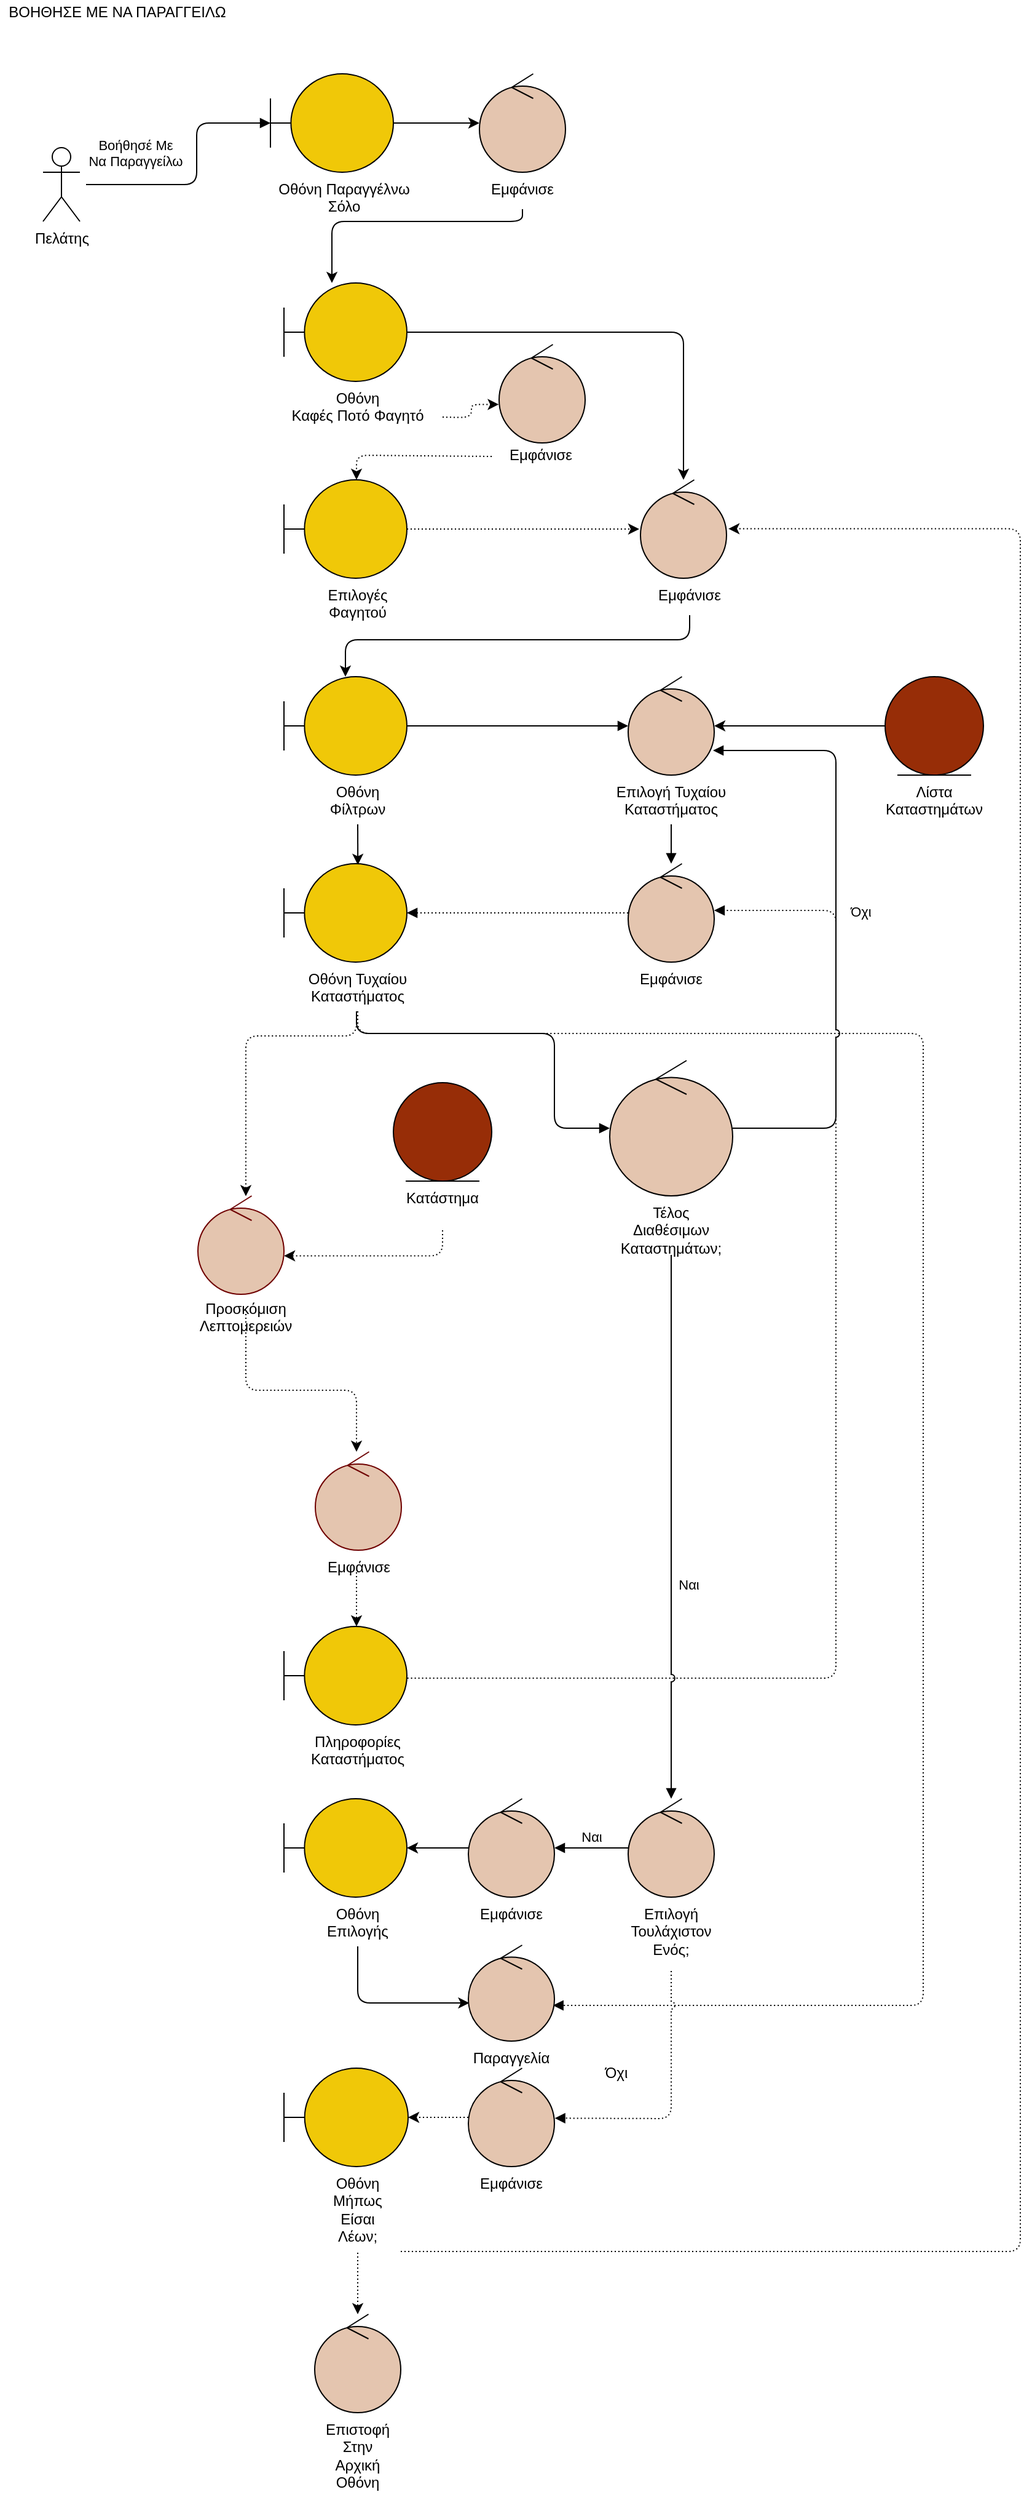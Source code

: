 <mxfile version="18.0.6" type="device"><diagram id="_NEF_zK0TXl3RWh3A6Ux" name="Page-1"><mxGraphModel dx="3276" dy="2011" grid="1" gridSize="10" guides="1" tooltips="1" connect="1" arrows="1" fold="1" page="1" pageScale="1" pageWidth="850" pageHeight="1100" math="0" shadow="0"><root><mxCell id="0"/><mxCell id="1" parent="0"/><mxCell id="Lf7wM1ZkM_XLtzdAGIcc-1" style="edgeStyle=orthogonalEdgeStyle;rounded=1;orthogonalLoop=1;jettySize=auto;html=1;fillColor=#0050ef;strokeColor=#000000;jumpStyle=arc;fontColor=#000000;labelBackgroundColor=none;align=center;endArrow=block;endFill=1;dashed=1;dashPattern=1 2;" edge="1" parent="1" source="Lf7wM1ZkM_XLtzdAGIcc-70" target="Lf7wM1ZkM_XLtzdAGIcc-59"><mxGeometry relative="1" as="geometry"><Array as="points"><mxPoint x="331" y="880"/><mxPoint x="791" y="880"/><mxPoint x="791" y="1670"/></Array></mxGeometry></mxCell><mxCell id="Lf7wM1ZkM_XLtzdAGIcc-2" value="" style="html=1;verticalAlign=bottom;endArrow=block;rounded=1;entryX=1.004;entryY=0.508;entryDx=0;entryDy=0;entryPerimeter=0;fillColor=#fa6800;strokeColor=#000000;jumpStyle=arc;dashed=1;dashPattern=1 2;fontColor=#000000;labelBackgroundColor=none;align=center;" edge="1" parent="1" source="Lf7wM1ZkM_XLtzdAGIcc-77" target="Lf7wM1ZkM_XLtzdAGIcc-53"><mxGeometry x="0.506" width="80" relative="1" as="geometry"><mxPoint x="400" y="1710.0" as="sourcePoint"/><mxPoint x="590" y="1720.0" as="targetPoint"/><Array as="points"><mxPoint x="586" y="1762"/></Array><mxPoint as="offset"/></mxGeometry></mxCell><mxCell id="Lf7wM1ZkM_XLtzdAGIcc-3" value="Πελάτης" style="shape=umlActor;verticalLabelPosition=bottom;verticalAlign=top;html=1;fontColor=#000000;labelBackgroundColor=none;align=center;" vertex="1" parent="1"><mxGeometry x="75" y="160" width="30" height="60" as="geometry"/></mxCell><mxCell id="Lf7wM1ZkM_XLtzdAGIcc-4" style="edgeStyle=orthogonalEdgeStyle;rounded=1;orthogonalLoop=1;jettySize=auto;html=1;jumpStyle=arc;fontColor=#000000;labelBackgroundColor=none;align=center;" edge="1" parent="1" source="Lf7wM1ZkM_XLtzdAGIcc-5" target="Lf7wM1ZkM_XLtzdAGIcc-37"><mxGeometry relative="1" as="geometry"/></mxCell><mxCell id="Lf7wM1ZkM_XLtzdAGIcc-5" value="" style="shape=umlBoundary;whiteSpace=wrap;html=1;fillColor=#F0C808;strokeColor=#000000;fontColor=#000000;labelBackgroundColor=none;align=center;" vertex="1" parent="1"><mxGeometry x="260" y="100" width="100" height="80" as="geometry"/></mxCell><mxCell id="Lf7wM1ZkM_XLtzdAGIcc-6" value="Βοήθησέ Με &lt;br&gt;Να Παραγγείλω" style="html=1;verticalAlign=bottom;endArrow=block;rounded=1;jumpStyle=arc;fontColor=#000000;labelBackgroundColor=none;align=center;" edge="1" parent="1" target="Lf7wM1ZkM_XLtzdAGIcc-5"><mxGeometry x="-0.6" y="10" width="80" relative="1" as="geometry"><mxPoint x="110" y="190" as="sourcePoint"/><mxPoint x="190" y="139.5" as="targetPoint"/><Array as="points"><mxPoint x="200" y="190"/><mxPoint x="200" y="140"/></Array><mxPoint as="offset"/></mxGeometry></mxCell><mxCell id="Lf7wM1ZkM_XLtzdAGIcc-7" style="edgeStyle=orthogonalEdgeStyle;rounded=1;orthogonalLoop=1;jettySize=auto;html=1;jumpStyle=arc;fontColor=#000000;labelBackgroundColor=none;align=center;" edge="1" parent="1" source="Lf7wM1ZkM_XLtzdAGIcc-9" target="Lf7wM1ZkM_XLtzdAGIcc-34"><mxGeometry relative="1" as="geometry"/></mxCell><mxCell id="Lf7wM1ZkM_XLtzdAGIcc-8" style="edgeStyle=orthogonalEdgeStyle;rounded=1;orthogonalLoop=1;jettySize=auto;html=1;fillColor=#008a00;strokeColor=#000000;jumpStyle=arc;dashed=1;dashPattern=1 2;fontColor=#000000;labelBackgroundColor=none;align=center;entryX=-0.004;entryY=0.609;entryDx=0;entryDy=0;entryPerimeter=0;" edge="1" parent="1" target="Lf7wM1ZkM_XLtzdAGIcc-29"><mxGeometry relative="1" as="geometry"><Array as="points"/><mxPoint x="400" y="379" as="sourcePoint"/></mxGeometry></mxCell><mxCell id="Lf7wM1ZkM_XLtzdAGIcc-9" value="" style="shape=umlBoundary;whiteSpace=wrap;html=1;fillColor=#F0C808;strokeColor=#000000;fontColor=#000000;labelBackgroundColor=none;align=center;" vertex="1" parent="1"><mxGeometry x="271" y="270" width="100" height="80" as="geometry"/></mxCell><mxCell id="Lf7wM1ZkM_XLtzdAGIcc-11" value="" style="edgeStyle=orthogonalEdgeStyle;rounded=1;orthogonalLoop=1;jettySize=auto;html=1;jumpStyle=arc;fontColor=#000000;labelBackgroundColor=none;align=center;exitX=0.5;exitY=1;exitDx=0;exitDy=0;entryX=0.601;entryY=0.012;entryDx=0;entryDy=0;entryPerimeter=0;" edge="1" parent="1" source="Lf7wM1ZkM_XLtzdAGIcc-67" target="Lf7wM1ZkM_XLtzdAGIcc-17"><mxGeometry relative="1" as="geometry"/></mxCell><mxCell id="Lf7wM1ZkM_XLtzdAGIcc-12" style="edgeStyle=orthogonalEdgeStyle;rounded=1;orthogonalLoop=1;jettySize=auto;html=1;jumpStyle=arc;fontColor=#000000;labelBackgroundColor=none;align=center;endArrow=block;endFill=1;" edge="1" parent="1" source="Lf7wM1ZkM_XLtzdAGIcc-13" target="Lf7wM1ZkM_XLtzdAGIcc-22"><mxGeometry relative="1" as="geometry"/></mxCell><mxCell id="Lf7wM1ZkM_XLtzdAGIcc-13" value="" style="shape=umlBoundary;whiteSpace=wrap;html=1;fillColor=#F0C808;strokeColor=#000000;fontColor=#000000;labelBackgroundColor=none;align=center;" vertex="1" parent="1"><mxGeometry x="271" y="590" width="100" height="80" as="geometry"/></mxCell><mxCell id="Lf7wM1ZkM_XLtzdAGIcc-15" value="" style="edgeStyle=orthogonalEdgeStyle;rounded=1;orthogonalLoop=1;jettySize=auto;html=1;fillColor=#a20025;strokeColor=#000000;jumpStyle=arc;fontColor=#000000;labelBackgroundColor=none;align=center;dashed=1;dashPattern=1 2;" edge="1" parent="1" source="Lf7wM1ZkM_XLtzdAGIcc-70" target="Lf7wM1ZkM_XLtzdAGIcc-103"><mxGeometry relative="1" as="geometry"><Array as="points"><mxPoint x="330" y="882"/><mxPoint x="240" y="882"/></Array><mxPoint x="321" y="1030" as="targetPoint"/></mxGeometry></mxCell><mxCell id="Lf7wM1ZkM_XLtzdAGIcc-16" style="edgeStyle=orthogonalEdgeStyle;rounded=1;orthogonalLoop=1;jettySize=auto;html=1;jumpStyle=arc;fontColor=#000000;labelBackgroundColor=none;align=center;endArrow=block;endFill=1;" edge="1" parent="1" source="Lf7wM1ZkM_XLtzdAGIcc-70" target="Lf7wM1ZkM_XLtzdAGIcc-27"><mxGeometry relative="1" as="geometry"><mxPoint x="371" y="1012.0" as="targetPoint"/><Array as="points"><mxPoint x="330" y="880"/><mxPoint x="491" y="880"/><mxPoint x="491" y="957.0"/></Array></mxGeometry></mxCell><mxCell id="Lf7wM1ZkM_XLtzdAGIcc-17" value="" style="shape=umlBoundary;whiteSpace=wrap;html=1;fillColor=#F0C808;strokeColor=#000000;fontColor=#000000;labelBackgroundColor=none;align=center;" vertex="1" parent="1"><mxGeometry x="271" y="742" width="100" height="80" as="geometry"/></mxCell><mxCell id="Lf7wM1ZkM_XLtzdAGIcc-18" style="edgeStyle=orthogonalEdgeStyle;rounded=1;orthogonalLoop=1;jettySize=auto;html=1;jumpStyle=arc;fontColor=#000000;labelBackgroundColor=none;align=center;endArrow=block;endFill=1;dashed=1;dashPattern=1 2;" edge="1" parent="1" source="Lf7wM1ZkM_XLtzdAGIcc-19" target="Lf7wM1ZkM_XLtzdAGIcc-17"><mxGeometry relative="1" as="geometry"/></mxCell><mxCell id="Lf7wM1ZkM_XLtzdAGIcc-19" value="" style="ellipse;shape=umlControl;whiteSpace=wrap;html=1;fillColor=#E4C5AF;fontColor=#000000;labelBackgroundColor=none;align=center;" vertex="1" parent="1"><mxGeometry x="551" y="742" width="70" height="80" as="geometry"/></mxCell><mxCell id="Lf7wM1ZkM_XLtzdAGIcc-20" style="edgeStyle=orthogonalEdgeStyle;rounded=1;orthogonalLoop=1;jettySize=auto;html=1;jumpStyle=arc;fontColor=#000000;labelBackgroundColor=none;align=center;exitX=0.5;exitY=1;exitDx=0;exitDy=0;endArrow=block;endFill=1;" edge="1" parent="1" source="Lf7wM1ZkM_XLtzdAGIcc-68" target="Lf7wM1ZkM_XLtzdAGIcc-19"><mxGeometry relative="1" as="geometry"/></mxCell><mxCell id="Lf7wM1ZkM_XLtzdAGIcc-21" style="edgeStyle=orthogonalEdgeStyle;rounded=1;orthogonalLoop=1;jettySize=auto;html=1;exitX=0;exitY=0.5;exitDx=0;exitDy=0;" edge="1" parent="1" source="Lf7wM1ZkM_XLtzdAGIcc-23" target="Lf7wM1ZkM_XLtzdAGIcc-22"><mxGeometry relative="1" as="geometry"/></mxCell><mxCell id="Lf7wM1ZkM_XLtzdAGIcc-22" value="" style="ellipse;shape=umlControl;whiteSpace=wrap;html=1;fillColor=#E4C5AF;fontColor=#000000;labelBackgroundColor=none;align=center;" vertex="1" parent="1"><mxGeometry x="551" y="590" width="70" height="80" as="geometry"/></mxCell><mxCell id="Lf7wM1ZkM_XLtzdAGIcc-23" value="" style="ellipse;shape=umlEntity;whiteSpace=wrap;html=1;fontColor=#000000;labelBackgroundColor=none;align=center;fillColor=#972D07;" vertex="1" parent="1"><mxGeometry x="760" y="590" width="80" height="80" as="geometry"/></mxCell><mxCell id="Lf7wM1ZkM_XLtzdAGIcc-25" style="edgeStyle=orthogonalEdgeStyle;rounded=1;orthogonalLoop=1;jettySize=auto;html=1;fillColor=#a20025;strokeColor=#000000;jumpStyle=arc;fontColor=#000000;labelBackgroundColor=none;align=center;exitX=1.003;exitY=0.525;exitDx=0;exitDy=0;exitPerimeter=0;endArrow=block;endFill=1;dashed=1;dashPattern=1 2;" edge="1" parent="1" source="Lf7wM1ZkM_XLtzdAGIcc-26" target="Lf7wM1ZkM_XLtzdAGIcc-19"><mxGeometry relative="1" as="geometry"><mxPoint x="620" y="648" as="targetPoint"/><Array as="points"><mxPoint x="720" y="1404"/><mxPoint x="720" y="780"/></Array></mxGeometry></mxCell><mxCell id="Lf7wM1ZkM_XLtzdAGIcc-26" value="" style="shape=umlBoundary;whiteSpace=wrap;html=1;fillColor=#F0C808;fontColor=#000000;strokeColor=#000000;labelBackgroundColor=none;align=center;" vertex="1" parent="1"><mxGeometry x="271" y="1362.0" width="100" height="80" as="geometry"/></mxCell><mxCell id="Lf7wM1ZkM_XLtzdAGIcc-27" value="" style="ellipse;shape=umlControl;whiteSpace=wrap;html=1;fillColor=#E4C5AF;fontColor=#000000;labelBackgroundColor=none;align=center;" vertex="1" parent="1"><mxGeometry x="536" y="902.0" width="100" height="110" as="geometry"/></mxCell><mxCell id="Lf7wM1ZkM_XLtzdAGIcc-28" style="edgeStyle=orthogonalEdgeStyle;rounded=1;orthogonalLoop=1;jettySize=auto;html=1;fillColor=#008a00;strokeColor=#000000;jumpStyle=arc;fontColor=#000000;labelBackgroundColor=none;align=center;exitX=0;exitY=0.5;exitDx=0;exitDy=0;dashed=1;dashPattern=1 2;" edge="1" parent="1" source="Lf7wM1ZkM_XLtzdAGIcc-64" target="Lf7wM1ZkM_XLtzdAGIcc-31"><mxGeometry relative="1" as="geometry"><Array as="points"><mxPoint x="440" y="410"/><mxPoint x="330" y="410"/></Array></mxGeometry></mxCell><mxCell id="Lf7wM1ZkM_XLtzdAGIcc-29" value="" style="ellipse;shape=umlControl;whiteSpace=wrap;html=1;fillColor=#E4C5AF;fontColor=#000000;strokeColor=#000000;labelBackgroundColor=none;align=center;" vertex="1" parent="1"><mxGeometry x="446" y="320" width="70" height="80" as="geometry"/></mxCell><mxCell id="Lf7wM1ZkM_XLtzdAGIcc-30" style="edgeStyle=orthogonalEdgeStyle;rounded=1;orthogonalLoop=1;jettySize=auto;html=1;fillColor=#008a00;strokeColor=#000000;jumpStyle=arc;fontColor=#000000;labelBackgroundColor=none;align=center;dashed=1;dashPattern=1 2;" edge="1" parent="1" source="Lf7wM1ZkM_XLtzdAGIcc-31"><mxGeometry relative="1" as="geometry"><mxPoint x="560" y="470" as="targetPoint"/></mxGeometry></mxCell><mxCell id="Lf7wM1ZkM_XLtzdAGIcc-31" value="" style="shape=umlBoundary;whiteSpace=wrap;html=1;fillColor=#F0C808;fontColor=#000000;strokeColor=#000000;labelBackgroundColor=none;align=center;" vertex="1" parent="1"><mxGeometry x="271" y="430" width="100" height="80" as="geometry"/></mxCell><mxCell id="Lf7wM1ZkM_XLtzdAGIcc-33" style="edgeStyle=orthogonalEdgeStyle;rounded=1;orthogonalLoop=1;jettySize=auto;html=1;jumpStyle=arc;fontColor=#000000;labelBackgroundColor=none;align=center;exitX=0.5;exitY=1;exitDx=0;exitDy=0;" edge="1" parent="1" source="Lf7wM1ZkM_XLtzdAGIcc-66" target="Lf7wM1ZkM_XLtzdAGIcc-13"><mxGeometry relative="1" as="geometry"><Array as="points"><mxPoint x="601" y="560"/><mxPoint x="321" y="560"/></Array></mxGeometry></mxCell><mxCell id="Lf7wM1ZkM_XLtzdAGIcc-34" value="" style="ellipse;shape=umlControl;whiteSpace=wrap;html=1;fillColor=#E4C5AF;fontColor=#000000;labelBackgroundColor=none;align=center;" vertex="1" parent="1"><mxGeometry x="561" y="430" width="70" height="80" as="geometry"/></mxCell><mxCell id="Lf7wM1ZkM_XLtzdAGIcc-36" style="edgeStyle=orthogonalEdgeStyle;rounded=1;orthogonalLoop=1;jettySize=auto;html=1;jumpStyle=arc;fontColor=#000000;labelBackgroundColor=none;align=center;" edge="1" parent="1" target="Lf7wM1ZkM_XLtzdAGIcc-9"><mxGeometry relative="1" as="geometry"><mxPoint x="450" y="280" as="targetPoint"/><Array as="points"><mxPoint x="465" y="220"/><mxPoint x="310" y="220"/></Array><mxPoint x="465" y="210" as="sourcePoint"/></mxGeometry></mxCell><mxCell id="Lf7wM1ZkM_XLtzdAGIcc-37" value="" style="ellipse;shape=umlControl;whiteSpace=wrap;html=1;fillColor=#E4C5AF;fontColor=#000000;labelBackgroundColor=none;align=center;" vertex="1" parent="1"><mxGeometry x="430" y="100" width="70" height="80" as="geometry"/></mxCell><mxCell id="Lf7wM1ZkM_XLtzdAGIcc-39" value="" style="edgeStyle=orthogonalEdgeStyle;rounded=1;orthogonalLoop=1;jettySize=auto;html=1;fillColor=#a20025;strokeColor=#000000;jumpStyle=arc;fontColor=#000000;labelBackgroundColor=none;align=center;dashed=1;dashPattern=1 2;" edge="1" parent="1" source="Lf7wM1ZkM_XLtzdAGIcc-73" target="Lf7wM1ZkM_XLtzdAGIcc-26"><mxGeometry relative="1" as="geometry"><Array as="points"><mxPoint x="330" y="1330"/><mxPoint x="330" y="1330"/></Array><mxPoint x="321.5" y="1330.0" as="sourcePoint"/></mxGeometry></mxCell><mxCell id="Lf7wM1ZkM_XLtzdAGIcc-40" value="" style="ellipse;shape=umlControl;whiteSpace=wrap;html=1;fillColor=#E4C5AF;fontColor=#000000;strokeColor=#6F0000;labelBackgroundColor=none;align=center;" vertex="1" parent="1"><mxGeometry x="296.5" y="1220.0" width="70" height="80" as="geometry"/></mxCell><mxCell id="Lf7wM1ZkM_XLtzdAGIcc-42" value="ΒΟΗΘΗΣΕ ΜΕ ΝΑ ΠΑΡΑΓΓΕΙΛΩ" style="text;html=1;align=center;verticalAlign=middle;resizable=0;points=[];autosize=1;strokeColor=none;fillColor=none;fontColor=#000000;labelBackgroundColor=none;" vertex="1" parent="1"><mxGeometry x="40" y="40" width="190" height="20" as="geometry"/></mxCell><mxCell id="Lf7wM1ZkM_XLtzdAGIcc-43" value="Ναι" style="html=1;verticalAlign=bottom;endArrow=block;rounded=1;jumpStyle=arc;fontColor=#000000;labelBackgroundColor=none;align=center;exitX=0.5;exitY=1;exitDx=0;exitDy=0;" edge="1" parent="1" source="Lf7wM1ZkM_XLtzdAGIcc-72" target="Lf7wM1ZkM_XLtzdAGIcc-48"><mxGeometry x="0.25" y="14" width="80" relative="1" as="geometry"><mxPoint x="636" y="1292.0" as="sourcePoint"/><mxPoint x="586" y="1462.0" as="targetPoint"/><mxPoint as="offset"/></mxGeometry></mxCell><mxCell id="Lf7wM1ZkM_XLtzdAGIcc-44" style="edgeStyle=orthogonalEdgeStyle;rounded=1;orthogonalLoop=1;jettySize=auto;html=1;jumpStyle=arc;fontColor=#000000;labelBackgroundColor=none;align=center;" edge="1" parent="1" source="Lf7wM1ZkM_XLtzdAGIcc-45" target="Lf7wM1ZkM_XLtzdAGIcc-47"><mxGeometry relative="1" as="geometry"/></mxCell><mxCell id="Lf7wM1ZkM_XLtzdAGIcc-45" value="" style="ellipse;shape=umlControl;whiteSpace=wrap;html=1;fillColor=#E4C5AF;fontColor=#000000;labelBackgroundColor=none;align=center;" vertex="1" parent="1"><mxGeometry x="421" y="1502.0" width="70" height="80" as="geometry"/></mxCell><mxCell id="Lf7wM1ZkM_XLtzdAGIcc-46" style="edgeStyle=orthogonalEdgeStyle;rounded=1;orthogonalLoop=1;jettySize=auto;html=1;jumpStyle=arc;fontColor=#000000;labelBackgroundColor=none;align=center;exitX=0.5;exitY=1;exitDx=0;exitDy=0;" edge="1" parent="1" source="Lf7wM1ZkM_XLtzdAGIcc-75" target="Lf7wM1ZkM_XLtzdAGIcc-59"><mxGeometry relative="1" as="geometry"><Array as="points"><mxPoint x="331" y="1668"/></Array></mxGeometry></mxCell><mxCell id="Lf7wM1ZkM_XLtzdAGIcc-47" value="" style="shape=umlBoundary;whiteSpace=wrap;html=1;fillColor=#F0C808;strokeColor=#000000;fontColor=#000000;labelBackgroundColor=none;align=center;" vertex="1" parent="1"><mxGeometry x="271" y="1502.0" width="100" height="80" as="geometry"/></mxCell><mxCell id="Lf7wM1ZkM_XLtzdAGIcc-48" value="" style="ellipse;shape=umlControl;whiteSpace=wrap;html=1;fillColor=#E4C5AF;fontColor=#000000;labelBackgroundColor=none;align=center;" vertex="1" parent="1"><mxGeometry x="551" y="1502.0" width="70" height="80" as="geometry"/></mxCell><mxCell id="Lf7wM1ZkM_XLtzdAGIcc-50" value="Ναι" style="html=1;verticalAlign=bottom;endArrow=block;rounded=1;jumpStyle=arc;fontColor=#000000;labelBackgroundColor=none;align=center;" edge="1" parent="1" source="Lf7wM1ZkM_XLtzdAGIcc-48" target="Lf7wM1ZkM_XLtzdAGIcc-45"><mxGeometry width="80" relative="1" as="geometry"><mxPoint x="470" y="1490.0" as="sourcePoint"/><mxPoint x="550" y="1490.0" as="targetPoint"/></mxGeometry></mxCell><mxCell id="Lf7wM1ZkM_XLtzdAGIcc-51" value="Όχι" style="html=1;verticalAlign=bottom;endArrow=block;rounded=1;jumpStyle=arc;fontColor=#000000;labelBackgroundColor=none;align=center;endFill=1;entryX=0.986;entryY=0.75;entryDx=0;entryDy=0;entryPerimeter=0;" edge="1" parent="1" source="Lf7wM1ZkM_XLtzdAGIcc-27" target="Lf7wM1ZkM_XLtzdAGIcc-22"><mxGeometry x="0.024" y="-20" width="80" relative="1" as="geometry"><mxPoint x="640" y="748" as="sourcePoint"/><mxPoint x="720" y="748" as="targetPoint"/><Array as="points"><mxPoint x="720" y="957.0"/><mxPoint x="720" y="650"/><mxPoint x="670" y="650"/></Array><mxPoint as="offset"/></mxGeometry></mxCell><mxCell id="Lf7wM1ZkM_XLtzdAGIcc-52" style="edgeStyle=orthogonalEdgeStyle;rounded=1;orthogonalLoop=1;jettySize=auto;html=1;fillColor=#fa6800;strokeColor=#000000;jumpStyle=arc;fontColor=#000000;labelBackgroundColor=none;align=center;dashed=1;dashPattern=1 2;" edge="1" parent="1" source="Lf7wM1ZkM_XLtzdAGIcc-53" target="Lf7wM1ZkM_XLtzdAGIcc-55"><mxGeometry relative="1" as="geometry"/></mxCell><mxCell id="Lf7wM1ZkM_XLtzdAGIcc-53" value="" style="ellipse;shape=umlControl;whiteSpace=wrap;html=1;fillColor=#E4C5AF;fontColor=#000000;strokeColor=#000000;labelBackgroundColor=none;align=center;" vertex="1" parent="1"><mxGeometry x="421" y="1721.0" width="70" height="80" as="geometry"/></mxCell><mxCell id="Lf7wM1ZkM_XLtzdAGIcc-54" style="edgeStyle=orthogonalEdgeStyle;rounded=1;orthogonalLoop=1;jettySize=auto;html=1;fillColor=#fa6800;strokeColor=#000000;jumpStyle=arc;fontColor=#000000;labelBackgroundColor=none;align=center;entryX=1.022;entryY=0.497;entryDx=0;entryDy=0;entryPerimeter=0;dashed=1;dashPattern=1 2;" edge="1" parent="1" source="Lf7wM1ZkM_XLtzdAGIcc-81" target="Lf7wM1ZkM_XLtzdAGIcc-34"><mxGeometry relative="1" as="geometry"><Array as="points"><mxPoint x="331" y="1870"/><mxPoint x="870" y="1870"/><mxPoint x="870" y="470"/></Array><mxPoint x="640" y="490" as="targetPoint"/></mxGeometry></mxCell><mxCell id="Lf7wM1ZkM_XLtzdAGIcc-55" value="" style="shape=umlBoundary;whiteSpace=wrap;html=1;direction=east;fillColor=#F0C808;fontColor=#000000;strokeColor=#000000;labelBackgroundColor=none;align=center;" vertex="1" parent="1"><mxGeometry x="271" y="1721.0" width="101" height="80" as="geometry"/></mxCell><mxCell id="Lf7wM1ZkM_XLtzdAGIcc-58" value="" style="ellipse;shape=umlControl;whiteSpace=wrap;html=1;fillColor=#E4C5AF;fontColor=#000000;strokeColor=#000000;labelBackgroundColor=none;align=center;" vertex="1" parent="1"><mxGeometry x="296" y="1921.0" width="70" height="80" as="geometry"/></mxCell><mxCell id="Lf7wM1ZkM_XLtzdAGIcc-59" value="" style="ellipse;shape=umlControl;whiteSpace=wrap;html=1;fillColor=#E4C5AF;fontColor=#000000;labelBackgroundColor=none;align=center;" vertex="1" parent="1"><mxGeometry x="421" y="1621.0" width="70" height="78" as="geometry"/></mxCell><mxCell id="Lf7wM1ZkM_XLtzdAGIcc-61" value="&lt;meta charset=&quot;utf-8&quot;&gt;&lt;span style=&quot;font-family: helvetica; font-size: 12px; font-style: normal; font-weight: 400; letter-spacing: normal; text-indent: 0px; text-transform: none; word-spacing: 0px; display: inline; float: none;&quot;&gt;Εμφάνισε&lt;/span&gt;" style="text;whiteSpace=wrap;html=1;fontColor=#000000;labelBackgroundColor=none;align=center;" vertex="1" parent="1"><mxGeometry x="425" y="180" width="80" height="30" as="geometry"/></mxCell><mxCell id="Lf7wM1ZkM_XLtzdAGIcc-62" value="&lt;meta charset=&quot;utf-8&quot;&gt;&lt;span style=&quot;font-family: helvetica; font-size: 12px; font-style: normal; font-weight: 400; letter-spacing: normal; text-indent: 0px; text-transform: none; word-spacing: 0px; display: inline; float: none;&quot;&gt;Οθόνη Παραγγέλνω&lt;/span&gt;&lt;br style=&quot;font-family: helvetica; font-size: 12px; font-style: normal; font-weight: 400; letter-spacing: normal; text-indent: 0px; text-transform: none; word-spacing: 0px;&quot;&gt;&lt;span style=&quot;font-family: helvetica; font-size: 12px; font-style: normal; font-weight: 400; letter-spacing: normal; text-indent: 0px; text-transform: none; word-spacing: 0px; display: inline; float: none;&quot;&gt;Σόλο&lt;/span&gt;" style="text;whiteSpace=wrap;html=1;fontColor=#000000;labelBackgroundColor=none;align=center;" vertex="1" parent="1"><mxGeometry x="250" y="180" width="140" height="40" as="geometry"/></mxCell><mxCell id="Lf7wM1ZkM_XLtzdAGIcc-63" value="&lt;span style=&quot;font-family: &amp;#34;helvetica&amp;#34; ; font-size: 12px ; font-style: normal ; font-weight: 400 ; letter-spacing: normal ; text-indent: 0px ; text-transform: none ; word-spacing: 0px ; display: inline ; float: none&quot;&gt;Οθόνη&lt;/span&gt;&lt;br style=&quot;font-family: &amp;#34;helvetica&amp;#34; ; font-size: 12px ; font-style: normal ; font-weight: 400 ; letter-spacing: normal ; text-indent: 0px ; text-transform: none ; word-spacing: 0px&quot;&gt;&lt;span style=&quot;font-family: &amp;#34;helvetica&amp;#34; ; font-size: 12px ; font-style: normal ; font-weight: 400 ; letter-spacing: normal ; text-indent: 0px ; text-transform: none ; word-spacing: 0px ; display: inline ; float: none&quot;&gt;Καφές&amp;nbsp;&lt;/span&gt;&lt;span style=&quot;font-family: &amp;#34;helvetica&amp;#34; ; font-size: 12px ; font-style: normal ; font-weight: 400 ; letter-spacing: normal ; text-indent: 0px ; text-transform: none ; word-spacing: 0px ; display: inline ; float: none&quot;&gt;Ποτό&amp;nbsp;&lt;/span&gt;&lt;span style=&quot;font-family: &amp;#34;helvetica&amp;#34; ; font-size: 12px ; font-style: normal ; font-weight: 400 ; letter-spacing: normal ; text-indent: 0px ; text-transform: none ; word-spacing: 0px ; display: inline ; float: none&quot;&gt;Φαγητό&lt;/span&gt;" style="text;whiteSpace=wrap;html=1;fontColor=#000000;labelBackgroundColor=none;align=center;" vertex="1" parent="1"><mxGeometry x="296" y="350" width="70" height="70" as="geometry"/></mxCell><mxCell id="Lf7wM1ZkM_XLtzdAGIcc-64" value="&lt;meta charset=&quot;utf-8&quot;&gt;&lt;span style=&quot;font-family: helvetica; font-size: 12px; font-style: normal; font-weight: 400; letter-spacing: normal; text-indent: 0px; text-transform: none; word-spacing: 0px; display: inline; float: none;&quot;&gt;Εμφάνισε&lt;/span&gt;" style="text;whiteSpace=wrap;html=1;fontColor=#000000;labelBackgroundColor=none;align=center;" vertex="1" parent="1"><mxGeometry x="440" y="396" width="80" height="30" as="geometry"/></mxCell><mxCell id="Lf7wM1ZkM_XLtzdAGIcc-65" value="&lt;span style=&quot;font-family: &amp;quot;helvetica&amp;quot; ; font-size: 12px ; font-style: normal ; font-weight: 400 ; letter-spacing: normal ; text-indent: 0px ; text-transform: none ; word-spacing: 0px ; display: inline ; float: none&quot;&gt;Επιλογές&lt;/span&gt;&lt;br style=&quot;font-family: &amp;quot;helvetica&amp;quot; ; font-size: 12px ; font-style: normal ; font-weight: 400 ; letter-spacing: normal ; text-indent: 0px ; text-transform: none ; word-spacing: 0px&quot;&gt;&lt;span style=&quot;font-family: &amp;quot;helvetica&amp;quot; ; font-size: 12px ; font-style: normal ; font-weight: 400 ; letter-spacing: normal ; text-indent: 0px ; text-transform: none ; word-spacing: 0px ; display: inline ; float: none&quot;&gt;Φαγητού&lt;/span&gt;" style="text;whiteSpace=wrap;html=1;fontColor=#000000;labelBackgroundColor=none;align=center;" vertex="1" parent="1"><mxGeometry x="291" y="510" width="80" height="40" as="geometry"/></mxCell><mxCell id="Lf7wM1ZkM_XLtzdAGIcc-66" value="&lt;meta charset=&quot;utf-8&quot;&gt;&lt;span style=&quot;font-family: helvetica; font-size: 12px; font-style: normal; font-weight: 400; letter-spacing: normal; text-indent: 0px; text-transform: none; word-spacing: 0px; display: inline; float: none;&quot;&gt;Εμφάνισε&lt;/span&gt;" style="text;whiteSpace=wrap;html=1;fontColor=#000000;labelBackgroundColor=none;align=center;" vertex="1" parent="1"><mxGeometry x="561" y="510" width="80" height="30" as="geometry"/></mxCell><mxCell id="Lf7wM1ZkM_XLtzdAGIcc-67" value="&lt;meta charset=&quot;utf-8&quot;&gt;&lt;span style=&quot;color: rgb(0, 0, 0); font-family: helvetica; font-size: 12px; font-style: normal; font-weight: 400; letter-spacing: normal; text-indent: 0px; text-transform: none; word-spacing: 0px; display: inline; float: none;&quot;&gt;Οθόνη&lt;/span&gt;&lt;br style=&quot;color: rgb(0, 0, 0); font-family: helvetica; font-size: 12px; font-style: normal; font-weight: 400; letter-spacing: normal; text-indent: 0px; text-transform: none; word-spacing: 0px;&quot;&gt;&lt;span style=&quot;color: rgb(0, 0, 0); font-family: helvetica; font-size: 12px; font-style: normal; font-weight: 400; letter-spacing: normal; text-indent: 0px; text-transform: none; word-spacing: 0px; display: inline; float: none;&quot;&gt;Φίλτρων&lt;/span&gt;" style="text;whiteSpace=wrap;html=1;fontColor=#000000;align=center;labelBackgroundColor=none;" vertex="1" parent="1"><mxGeometry x="296" y="670" width="70" height="40" as="geometry"/></mxCell><mxCell id="Lf7wM1ZkM_XLtzdAGIcc-68" value="&lt;span style=&quot;color: rgb(0, 0, 0); font-family: helvetica; font-size: 12px; font-style: normal; font-weight: 400; letter-spacing: normal; text-indent: 0px; text-transform: none; word-spacing: 0px; display: inline; float: none;&quot;&gt;Επιλογή&amp;nbsp;&lt;/span&gt;&lt;span style=&quot;color: rgb(0, 0, 0); font-family: helvetica; font-size: 12px; font-style: normal; font-weight: 400; letter-spacing: normal; text-indent: 0px; text-transform: none; word-spacing: 0px; display: inline; float: none;&quot;&gt;Τυχαίου&lt;/span&gt;&lt;br style=&quot;color: rgb(0, 0, 0); font-family: helvetica; font-size: 12px; font-style: normal; font-weight: 400; letter-spacing: normal; text-indent: 0px; text-transform: none; word-spacing: 0px;&quot;&gt;&lt;span style=&quot;color: rgb(0, 0, 0); font-family: helvetica; font-size: 12px; font-style: normal; font-weight: 400; letter-spacing: normal; text-indent: 0px; text-transform: none; word-spacing: 0px; display: inline; float: none;&quot;&gt;Καταστήματος&lt;/span&gt;" style="text;whiteSpace=wrap;html=1;fontColor=#000000;align=center;labelBackgroundColor=none;" vertex="1" parent="1"><mxGeometry x="531" y="670" width="110" height="40" as="geometry"/></mxCell><mxCell id="Lf7wM1ZkM_XLtzdAGIcc-69" value="&lt;meta charset=&quot;utf-8&quot;&gt;&lt;span style=&quot;color: rgb(0, 0, 0); font-family: helvetica; font-size: 12px; font-style: normal; font-weight: 400; letter-spacing: normal; text-indent: 0px; text-transform: none; word-spacing: 0px; display: inline; float: none;&quot;&gt;Λίστα&lt;/span&gt;&lt;br style=&quot;color: rgb(0, 0, 0); font-family: helvetica; font-size: 12px; font-style: normal; font-weight: 400; letter-spacing: normal; text-indent: 0px; text-transform: none; word-spacing: 0px;&quot;&gt;&lt;span style=&quot;color: rgb(0, 0, 0); font-family: helvetica; font-size: 12px; font-style: normal; font-weight: 400; letter-spacing: normal; text-indent: 0px; text-transform: none; word-spacing: 0px; display: inline; float: none;&quot;&gt;Καταστημάτων&lt;/span&gt;" style="text;whiteSpace=wrap;html=1;fontColor=#000000;align=center;labelBackgroundColor=none;" vertex="1" parent="1"><mxGeometry x="745" y="670" width="110" height="40" as="geometry"/></mxCell><mxCell id="Lf7wM1ZkM_XLtzdAGIcc-70" value="&lt;meta charset=&quot;utf-8&quot;&gt;&lt;span style=&quot;color: rgb(0, 0, 0); font-family: helvetica; font-size: 12px; font-style: normal; font-weight: 400; letter-spacing: normal; text-indent: 0px; text-transform: none; word-spacing: 0px; display: inline; float: none;&quot;&gt;Οθόνη Τυχαίου&lt;/span&gt;&lt;br style=&quot;color: rgb(0, 0, 0); font-family: helvetica; font-size: 12px; font-style: normal; font-weight: 400; letter-spacing: normal; text-indent: 0px; text-transform: none; word-spacing: 0px;&quot;&gt;&lt;span style=&quot;color: rgb(0, 0, 0); font-family: helvetica; font-size: 12px; font-style: normal; font-weight: 400; letter-spacing: normal; text-indent: 0px; text-transform: none; word-spacing: 0px; display: inline; float: none;&quot;&gt;Καταστήματος&lt;/span&gt;" style="text;whiteSpace=wrap;html=1;fontColor=#000000;align=center;labelBackgroundColor=none;" vertex="1" parent="1"><mxGeometry x="276" y="822" width="110" height="40" as="geometry"/></mxCell><mxCell id="Lf7wM1ZkM_XLtzdAGIcc-71" value="&lt;meta charset=&quot;utf-8&quot;&gt;&lt;span style=&quot;color: rgb(0, 0, 0); font-family: helvetica; font-size: 12px; font-style: normal; font-weight: 400; letter-spacing: normal; text-indent: 0px; text-transform: none; word-spacing: 0px; display: inline; float: none;&quot;&gt;Εμφάνισε&lt;/span&gt;" style="text;whiteSpace=wrap;html=1;fontColor=#000000;align=center;labelBackgroundColor=none;" vertex="1" parent="1"><mxGeometry x="546" y="822" width="80" height="30" as="geometry"/></mxCell><mxCell id="Lf7wM1ZkM_XLtzdAGIcc-72" value="&lt;meta charset=&quot;utf-8&quot;&gt;&lt;span style=&quot;color: rgb(0, 0, 0); font-family: helvetica; font-size: 12px; font-style: normal; font-weight: 400; letter-spacing: normal; text-indent: 0px; text-transform: none; word-spacing: 0px; display: inline; float: none;&quot;&gt;Τέλος&lt;/span&gt;&lt;br style=&quot;color: rgb(0, 0, 0); font-family: helvetica; font-size: 12px; font-style: normal; font-weight: 400; letter-spacing: normal; text-indent: 0px; text-transform: none; word-spacing: 0px;&quot;&gt;&lt;span style=&quot;color: rgb(0, 0, 0); font-family: helvetica; font-size: 12px; font-style: normal; font-weight: 400; letter-spacing: normal; text-indent: 0px; text-transform: none; word-spacing: 0px; display: inline; float: none;&quot;&gt;Διαθέσιμων&lt;/span&gt;&lt;br style=&quot;color: rgb(0, 0, 0); font-family: helvetica; font-size: 12px; font-style: normal; font-weight: 400; letter-spacing: normal; text-indent: 0px; text-transform: none; word-spacing: 0px;&quot;&gt;&lt;span style=&quot;color: rgb(0, 0, 0); font-family: helvetica; font-size: 12px; font-style: normal; font-weight: 400; letter-spacing: normal; text-indent: 0px; text-transform: none; word-spacing: 0px; display: inline; float: none;&quot;&gt;Καταστημάτων;&lt;/span&gt;" style="text;whiteSpace=wrap;html=1;fontColor=#000000;align=center;labelBackgroundColor=none;" vertex="1" parent="1"><mxGeometry x="531" y="1012.0" width="110" height="48" as="geometry"/></mxCell><mxCell id="Lf7wM1ZkM_XLtzdAGIcc-73" value="&lt;meta charset=&quot;utf-8&quot;&gt;&lt;span style=&quot;color: rgb(0, 0, 0); font-family: helvetica; font-size: 12px; font-style: normal; font-weight: 400; letter-spacing: normal; text-indent: 0px; text-transform: none; word-spacing: 0px; display: inline; float: none;&quot;&gt;Εμφάνισε&lt;/span&gt;" style="text;whiteSpace=wrap;html=1;fontColor=#000000;align=center;labelBackgroundColor=none;" vertex="1" parent="1"><mxGeometry x="291.5" y="1300.0" width="80" height="18" as="geometry"/></mxCell><mxCell id="Lf7wM1ZkM_XLtzdAGIcc-74" value="&lt;meta charset=&quot;utf-8&quot;&gt;&lt;span style=&quot;color: rgb(0, 0, 0); font-family: helvetica; font-size: 12px; font-style: normal; font-weight: 400; letter-spacing: normal; text-indent: 0px; text-transform: none; word-spacing: 0px; display: inline; float: none;&quot;&gt;Πληροφορίες&lt;/span&gt;&lt;br style=&quot;color: rgb(0, 0, 0); font-family: helvetica; font-size: 12px; font-style: normal; font-weight: 400; letter-spacing: normal; text-indent: 0px; text-transform: none; word-spacing: 0px;&quot;&gt;&lt;span style=&quot;color: rgb(0, 0, 0); font-family: helvetica; font-size: 12px; font-style: normal; font-weight: 400; letter-spacing: normal; text-indent: 0px; text-transform: none; word-spacing: 0px; display: inline; float: none;&quot;&gt;Καταστήματος&lt;/span&gt;" style="text;whiteSpace=wrap;html=1;fontColor=#000000;align=center;labelBackgroundColor=none;" vertex="1" parent="1"><mxGeometry x="276" y="1442.0" width="110" height="40" as="geometry"/></mxCell><mxCell id="Lf7wM1ZkM_XLtzdAGIcc-75" value="&lt;meta charset=&quot;utf-8&quot;&gt;&lt;span style=&quot;color: rgb(0, 0, 0); font-family: helvetica; font-size: 12px; font-style: normal; font-weight: 400; letter-spacing: normal; text-indent: 0px; text-transform: none; word-spacing: 0px; display: inline; float: none;&quot;&gt;Οθόνη&lt;/span&gt;&lt;br style=&quot;color: rgb(0, 0, 0); font-family: helvetica; font-size: 12px; font-style: normal; font-weight: 400; letter-spacing: normal; text-indent: 0px; text-transform: none; word-spacing: 0px;&quot;&gt;&lt;span style=&quot;color: rgb(0, 0, 0); font-family: helvetica; font-size: 12px; font-style: normal; font-weight: 400; letter-spacing: normal; text-indent: 0px; text-transform: none; word-spacing: 0px; display: inline; float: none;&quot;&gt;Επιλογής&lt;/span&gt;" style="text;whiteSpace=wrap;html=1;fontColor=#000000;align=center;labelBackgroundColor=none;" vertex="1" parent="1"><mxGeometry x="291" y="1582.0" width="80" height="40" as="geometry"/></mxCell><mxCell id="Lf7wM1ZkM_XLtzdAGIcc-76" value="&lt;meta charset=&quot;utf-8&quot;&gt;&lt;span style=&quot;color: rgb(0, 0, 0); font-family: helvetica; font-size: 12px; font-style: normal; font-weight: 400; letter-spacing: normal; text-indent: 0px; text-transform: none; word-spacing: 0px; display: inline; float: none;&quot;&gt;Εμφάνισε&lt;/span&gt;" style="text;whiteSpace=wrap;html=1;fontColor=#000000;align=center;labelBackgroundColor=none;" vertex="1" parent="1"><mxGeometry x="416" y="1582.0" width="80" height="30" as="geometry"/></mxCell><mxCell id="Lf7wM1ZkM_XLtzdAGIcc-77" value="&lt;meta charset=&quot;utf-8&quot;&gt;&lt;span style=&quot;color: rgb(0, 0, 0); font-family: helvetica; font-size: 12px; font-style: normal; font-weight: 400; letter-spacing: normal; text-indent: 0px; text-transform: none; word-spacing: 0px; display: inline; float: none;&quot;&gt;Επιλογή&lt;/span&gt;&lt;br style=&quot;color: rgb(0, 0, 0); font-family: helvetica; font-size: 12px; font-style: normal; font-weight: 400; letter-spacing: normal; text-indent: 0px; text-transform: none; word-spacing: 0px;&quot;&gt;&lt;span style=&quot;color: rgb(0, 0, 0); font-family: helvetica; font-size: 12px; font-style: normal; font-weight: 400; letter-spacing: normal; text-indent: 0px; text-transform: none; word-spacing: 0px; display: inline; float: none;&quot;&gt;Τουλάχιστον&lt;/span&gt;&lt;br style=&quot;color: rgb(0, 0, 0); font-family: helvetica; font-size: 12px; font-style: normal; font-weight: 400; letter-spacing: normal; text-indent: 0px; text-transform: none; word-spacing: 0px;&quot;&gt;&lt;span style=&quot;color: rgb(0, 0, 0); font-family: helvetica; font-size: 12px; font-style: normal; font-weight: 400; letter-spacing: normal; text-indent: 0px; text-transform: none; word-spacing: 0px; display: inline; float: none;&quot;&gt;Ενός;&lt;/span&gt;" style="text;whiteSpace=wrap;html=1;fontColor=#000000;align=center;labelBackgroundColor=none;" vertex="1" parent="1"><mxGeometry x="536" y="1582.0" width="100" height="60" as="geometry"/></mxCell><mxCell id="Lf7wM1ZkM_XLtzdAGIcc-78" value="&lt;meta charset=&quot;utf-8&quot;&gt;&lt;span style=&quot;color: rgb(0, 0, 0); font-family: helvetica; font-size: 12px; font-style: normal; font-weight: 400; letter-spacing: normal; text-indent: 0px; text-transform: none; word-spacing: 0px; display: inline; float: none;&quot;&gt;Παραγγελία&lt;/span&gt;" style="text;whiteSpace=wrap;html=1;fontColor=#000000;align=center;labelBackgroundColor=none;" vertex="1" parent="1"><mxGeometry x="411" y="1699.0" width="90" height="30" as="geometry"/></mxCell><mxCell id="Lf7wM1ZkM_XLtzdAGIcc-79" value="&lt;meta charset=&quot;utf-8&quot;&gt;&lt;span style=&quot;color: rgb(0, 0, 0); font-family: helvetica; font-size: 12px; font-style: normal; font-weight: 400; letter-spacing: normal; text-indent: 0px; text-transform: none; word-spacing: 0px; display: inline; float: none;&quot;&gt;Εμφάνισε&lt;/span&gt;" style="text;whiteSpace=wrap;html=1;fontColor=#000000;align=center;labelBackgroundColor=none;" vertex="1" parent="1"><mxGeometry x="416" y="1801.0" width="80" height="30" as="geometry"/></mxCell><mxCell id="Lf7wM1ZkM_XLtzdAGIcc-80" style="edgeStyle=orthogonalEdgeStyle;rounded=1;orthogonalLoop=1;jettySize=auto;html=1;dashed=1;dashPattern=1 2;" edge="1" parent="1" source="Lf7wM1ZkM_XLtzdAGIcc-81" target="Lf7wM1ZkM_XLtzdAGIcc-58"><mxGeometry relative="1" as="geometry"/></mxCell><mxCell id="Lf7wM1ZkM_XLtzdAGIcc-81" value="&lt;meta charset=&quot;utf-8&quot;&gt;&lt;span style=&quot;color: rgb(0, 0, 0); font-family: helvetica; font-size: 12px; font-style: normal; font-weight: 400; letter-spacing: normal; text-indent: 0px; text-transform: none; word-spacing: 0px; display: inline; float: none;&quot;&gt;Οθόνη&lt;/span&gt;&lt;br style=&quot;color: rgb(0, 0, 0); font-family: helvetica; font-size: 12px; font-style: normal; font-weight: 400; letter-spacing: normal; text-indent: 0px; text-transform: none; word-spacing: 0px;&quot;&gt;&lt;span style=&quot;color: rgb(0, 0, 0); font-family: helvetica; font-size: 12px; font-style: normal; font-weight: 400; letter-spacing: normal; text-indent: 0px; text-transform: none; word-spacing: 0px; display: inline; float: none;&quot;&gt;Μήπως&lt;/span&gt;&lt;br style=&quot;color: rgb(0, 0, 0); font-family: helvetica; font-size: 12px; font-style: normal; font-weight: 400; letter-spacing: normal; text-indent: 0px; text-transform: none; word-spacing: 0px;&quot;&gt;&lt;span style=&quot;color: rgb(0, 0, 0); font-family: helvetica; font-size: 12px; font-style: normal; font-weight: 400; letter-spacing: normal; text-indent: 0px; text-transform: none; word-spacing: 0px; display: inline; float: none;&quot;&gt;Είσαι&lt;/span&gt;&lt;br style=&quot;color: rgb(0, 0, 0); font-family: helvetica; font-size: 12px; font-style: normal; font-weight: 400; letter-spacing: normal; text-indent: 0px; text-transform: none; word-spacing: 0px;&quot;&gt;&lt;span style=&quot;color: rgb(0, 0, 0); font-family: helvetica; font-size: 12px; font-style: normal; font-weight: 400; letter-spacing: normal; text-indent: 0px; text-transform: none; word-spacing: 0px; display: inline; float: none;&quot;&gt;Λέων;&lt;/span&gt;" style="text;whiteSpace=wrap;html=1;fontColor=#000000;align=center;labelBackgroundColor=none;" vertex="1" parent="1"><mxGeometry x="296" y="1801.0" width="70" height="70" as="geometry"/></mxCell><mxCell id="Lf7wM1ZkM_XLtzdAGIcc-82" value="&lt;meta charset=&quot;utf-8&quot;&gt;&lt;span style=&quot;color: rgb(0, 0, 0); font-family: helvetica; font-size: 12px; font-style: normal; font-weight: 400; letter-spacing: normal; text-indent: 0px; text-transform: none; word-spacing: 0px; display: inline; float: none;&quot;&gt;Επιστοφή&lt;/span&gt;&lt;br style=&quot;color: rgb(0, 0, 0); font-family: helvetica; font-size: 12px; font-style: normal; font-weight: 400; letter-spacing: normal; text-indent: 0px; text-transform: none; word-spacing: 0px;&quot;&gt;&lt;span style=&quot;color: rgb(0, 0, 0); font-family: helvetica; font-size: 12px; font-style: normal; font-weight: 400; letter-spacing: normal; text-indent: 0px; text-transform: none; word-spacing: 0px; display: inline; float: none;&quot;&gt;Στην&lt;/span&gt;&lt;br style=&quot;color: rgb(0, 0, 0); font-family: helvetica; font-size: 12px; font-style: normal; font-weight: 400; letter-spacing: normal; text-indent: 0px; text-transform: none; word-spacing: 0px;&quot;&gt;&lt;span style=&quot;color: rgb(0, 0, 0); font-family: helvetica; font-size: 12px; font-style: normal; font-weight: 400; letter-spacing: normal; text-indent: 0px; text-transform: none; word-spacing: 0px; display: inline; float: none;&quot;&gt;Αρχική&lt;/span&gt;&lt;br style=&quot;color: rgb(0, 0, 0); font-family: helvetica; font-size: 12px; font-style: normal; font-weight: 400; letter-spacing: normal; text-indent: 0px; text-transform: none; word-spacing: 0px;&quot;&gt;&lt;span style=&quot;color: rgb(0, 0, 0); font-family: helvetica; font-size: 12px; font-style: normal; font-weight: 400; letter-spacing: normal; text-indent: 0px; text-transform: none; word-spacing: 0px; display: inline; float: none;&quot;&gt;Οθόνη&lt;/span&gt;" style="text;whiteSpace=wrap;html=1;fontColor=#000000;align=center;labelBackgroundColor=none;" vertex="1" parent="1"><mxGeometry x="291" y="2001.0" width="80" height="70" as="geometry"/></mxCell><mxCell id="Lf7wM1ZkM_XLtzdAGIcc-95" value="Όχι" style="text;html=1;align=center;verticalAlign=middle;resizable=0;points=[];autosize=1;strokeColor=none;fillColor=none;" vertex="1" parent="1"><mxGeometry x="526" y="1715.0" width="30" height="20" as="geometry"/></mxCell><mxCell id="Lf7wM1ZkM_XLtzdAGIcc-103" value="" style="ellipse;shape=umlControl;whiteSpace=wrap;html=1;fillColor=#E4C5AF;fontColor=#000000;strokeColor=#6F0000;labelBackgroundColor=none;align=center;" vertex="1" parent="1"><mxGeometry x="201" y="1012.0" width="70" height="80" as="geometry"/></mxCell><mxCell id="Lf7wM1ZkM_XLtzdAGIcc-104" style="edgeStyle=orthogonalEdgeStyle;rounded=1;orthogonalLoop=1;jettySize=auto;html=1;dashed=1;dashPattern=1 2;" edge="1" parent="1" source="Lf7wM1ZkM_XLtzdAGIcc-105" target="Lf7wM1ZkM_XLtzdAGIcc-40"><mxGeometry relative="1" as="geometry"><Array as="points"><mxPoint x="240" y="1170"/><mxPoint x="330" y="1170"/></Array></mxGeometry></mxCell><mxCell id="Lf7wM1ZkM_XLtzdAGIcc-105" value="&lt;font face=&quot;helvetica&quot;&gt;Προσκόμιση&lt;br&gt;Λεπτομερειών&lt;br&gt;&lt;br&gt;&lt;/font&gt;" style="text;whiteSpace=wrap;html=1;fontColor=#000000;align=center;labelBackgroundColor=none;" vertex="1" parent="1"><mxGeometry x="200" y="1090.0" width="80" height="18" as="geometry"/></mxCell><mxCell id="Lf7wM1ZkM_XLtzdAGIcc-107" value="" style="ellipse;shape=umlEntity;whiteSpace=wrap;html=1;fontColor=#000000;labelBackgroundColor=none;align=center;fillColor=#972D07;" vertex="1" parent="1"><mxGeometry x="360" y="920" width="80" height="80" as="geometry"/></mxCell><mxCell id="Lf7wM1ZkM_XLtzdAGIcc-108" style="edgeStyle=orthogonalEdgeStyle;rounded=1;orthogonalLoop=1;jettySize=auto;html=1;entryX=1.001;entryY=0.609;entryDx=0;entryDy=0;entryPerimeter=0;dashed=1;dashPattern=1 2;" edge="1" parent="1" source="Lf7wM1ZkM_XLtzdAGIcc-109" target="Lf7wM1ZkM_XLtzdAGIcc-103"><mxGeometry relative="1" as="geometry"><Array as="points"><mxPoint x="400" y="1061"/></Array></mxGeometry></mxCell><mxCell id="Lf7wM1ZkM_XLtzdAGIcc-109" value="&lt;font face=&quot;helvetica&quot;&gt;Κατάστημα&lt;/font&gt;" style="text;whiteSpace=wrap;html=1;fontColor=#000000;align=center;labelBackgroundColor=none;" vertex="1" parent="1"><mxGeometry x="345" y="1000" width="110" height="40" as="geometry"/></mxCell></root></mxGraphModel></diagram></mxfile>